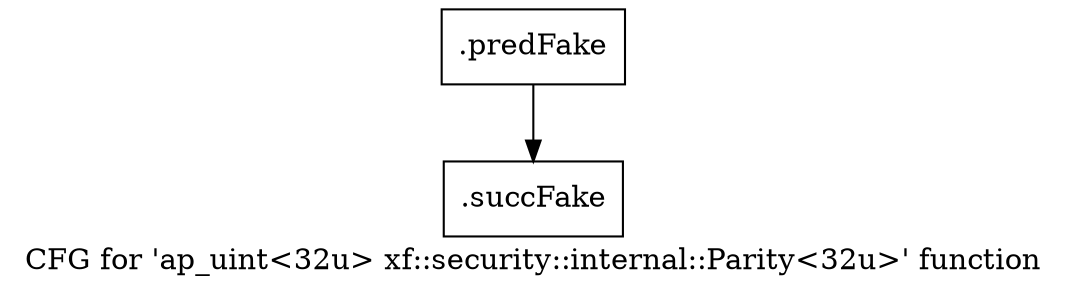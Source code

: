 digraph "CFG for 'ap_uint\<32u\> xf::security::internal::Parity\<32u\>' function" {
	label="CFG for 'ap_uint\<32u\> xf::security::internal::Parity\<32u\>' function";

	Node0x5cc7670 [shape=record,filename="",linenumber="",label="{.predFake}"];
	Node0x5cc7670 -> Node0x6157120[ callList="" memoryops="" filename="./sha1.hpp" execusionnum="360"];
	Node0x6157120 [shape=record,filename="./sha1.hpp",linenumber="333",label="{.succFake}"];
}
